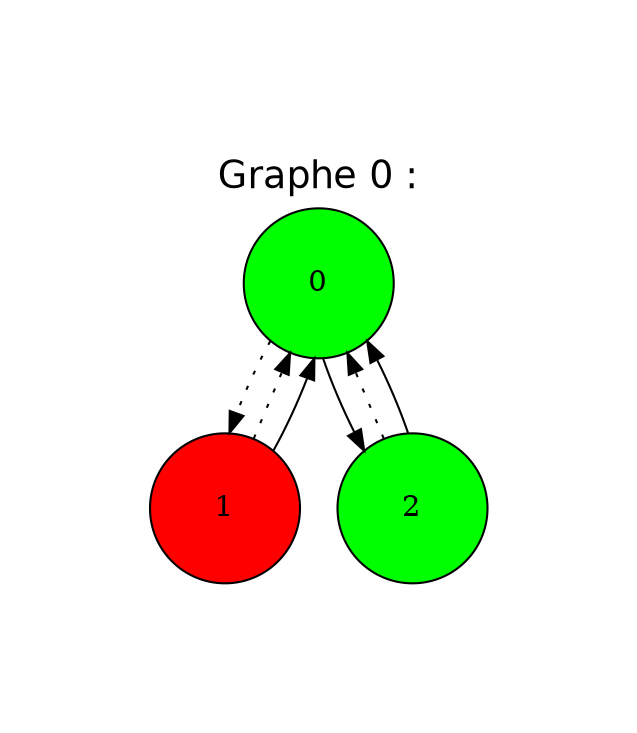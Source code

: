 digraph graph0 {
center=true;
pad=1;
graph [label="Graphe 0 :\n", labelloc=t; labeljust=center, fontname=Helvetica, fontsize=18];
node [color=black, shape="ellipse", style="filled", width=1, height=1, fillcolor=green] 0;
node [color=black, shape="ellipse", style="filled", width=1, height=1, fillcolor=red] 1;
node [color=black, shape="ellipse", style="filled", width=1, height=1, fillcolor=green] 2;
0 -> 1[style=dotted];
0 -> 2;
1 -> 0[style=dotted];
1 -> 0;
2 -> 0[style=dotted];
2 -> 0;
}
digraph graph1 {
center=true;
pad=1;
graph [label="Graphe 1 :\n", labelloc=t; labeljust=center, fontname=Helvetica, fontsize=18];
node [color=black, shape="ellipse", style="filled", width=1, height=1, fillcolor=red] 0;
node [color=black, shape="ellipse", style="filled", width=1, height=1, fillcolor=red] 1;
node [color=black, shape="ellipse", style="filled", width=1, height=1, fillcolor=green] 2;
1 -> 1;
0 -> 1[style=dotted];
0 -> 2;
1 -> 0[style=dotted];
2 -> 0[style=dotted];
2 -> 0;
}
digraph graph2 {
center=true;
pad=1;
graph [label="Graphe 2 :\n", labelloc=t; labeljust=center, fontname=Helvetica, fontsize=18];
node [color=black, shape="ellipse", style="filled", width=1, height=1, fillcolor=red] 0;
node [color=black, shape="ellipse", style="filled", width=1, height=1, fillcolor=green] 1;
node [color=black, shape="ellipse", style="filled", width=1, height=1, fillcolor=red] 2;
1 -> 1;
0 -> 1;
0 -> 2[style=dotted];
1 -> 0[style=dotted];
2 -> 0[style=dotted];
2 -> 0;
}
digraph graph3 {
center=true;
pad=1;
graph [label="Graphe 3 :\n", labelloc=t; labeljust=center, fontname=Helvetica, fontsize=18];
node [color=black, shape="ellipse", style="filled", width=1, height=1, fillcolor=red] 0;
node [color=black, shape="ellipse", style="filled", width=1, height=1, fillcolor=green] 1;
node [color=black, shape="ellipse", style="filled", width=1, height=1, fillcolor=green] 2;
0 -> 0[style=dotted];
0 -> 1;
1 -> 0[style=dotted];
1 -> 2;
2 -> 0[style=dotted];
2 -> 0;
}
digraph graph4 {
center=true;
pad=1;
graph [label="Graphe 4 :\n", labelloc=t; labeljust=center, fontname=Helvetica, fontsize=18];
node [color=black, shape="ellipse", style="filled", width=1, height=1, fillcolor=green] 0;
node [color=black, shape="ellipse", style="filled", width=1, height=1, fillcolor=red] 1;
node [color=black, shape="ellipse", style="filled", width=1, height=1, fillcolor=green] 2;
0 -> 1[style=dotted];
0 -> 2;
1 -> 0[style=dotted];
1 -> 2;
2 -> 0[style=dotted];
2 -> 0;
}
digraph graph5 {
center=true;
pad=1;
graph [label="Graphe 5 :\n", labelloc=t; labeljust=center, fontname=Helvetica, fontsize=18];
node [color=black, shape="ellipse", style="filled", width=1, height=1, fillcolor=green] 0;
node [color=black, shape="ellipse", style="filled", width=1, height=1, fillcolor=red] 1;
node [color=black, shape="ellipse", style="filled", width=1, height=1, fillcolor=green] 2;
0 -> 0;
0 -> 1[style=dotted];
1 -> 0[style=dotted];
1 -> 2;
2 -> 0[style=dotted];
2 -> 0;
}
digraph graph6 {
center=true;
pad=1;
graph [label="Graphe 6 :\n", labelloc=t; labeljust=center, fontname=Helvetica, fontsize=18];
node [color=black, shape="ellipse", style="filled", width=1, height=1, fillcolor=red] 0;
node [color=black, shape="ellipse", style="filled", width=1, height=1, fillcolor=red] 1;
node [color=black, shape="ellipse", style="filled", width=1, height=1, fillcolor=green] 2;
0 -> 1[style=dotted];
0 -> 1;
1 -> 0[style=dotted];
1 -> 2;
2 -> 0[style=dotted];
2 -> 0;
}
digraph graph7 {
center=true;
pad=1;
graph [label="Graphe 7 :\n", labelloc=t; labeljust=center, fontname=Helvetica, fontsize=18];
node [color=black, shape="ellipse", style="filled", width=1, height=1, fillcolor=red] 0;
node [color=black, shape="ellipse", style="filled", width=1, height=1, fillcolor=green] 1;
node [color=black, shape="ellipse", style="filled", width=1, height=1, fillcolor=red] 2;
0 -> 1;
0 -> 2[style=dotted];
1 -> 0[style=dotted];
1 -> 2;
2 -> 0[style=dotted];
2 -> 0;
}
digraph graph8 {
center=true;
pad=1;
graph [label="Graphe 8 :\n", labelloc=t; labeljust=center, fontname=Helvetica, fontsize=18];
node [color=black, shape="ellipse", style="filled", width=1, height=1, fillcolor=green] 0;
node [color=black, shape="ellipse", style="filled", width=1, height=1, fillcolor=red] 1;
node [color=black, shape="ellipse", style="filled", width=1, height=1, fillcolor=green] 2;
1 -> 1[style=dotted];
0 -> 1[style=dotted];
0 -> 2;
1 -> 0;
2 -> 0[style=dotted];
2 -> 0;
}
digraph graph9 {
center=true;
pad=1;
graph [label="Graphe 9 :\n", labelloc=t; labeljust=center, fontname=Helvetica, fontsize=18];
node [color=black, shape="ellipse", style="filled", width=1, height=1, fillcolor=green] 0;
node [color=black, shape="ellipse", style="filled", width=1, height=1, fillcolor=green] 1;
node [color=black, shape="ellipse", style="filled", width=1, height=1, fillcolor=red] 2;
1 -> 1[style=dotted];
0 -> 1;
0 -> 2[style=dotted];
1 -> 0;
2 -> 0[style=dotted];
2 -> 0;
}
digraph graph10 {
center=true;
pad=1;
graph [label="Graphe 10 :\n", labelloc=t; labeljust=center, fontname=Helvetica, fontsize=18];
node [color=black, shape="ellipse", style="filled", width=1, height=1, fillcolor=red] 0;
node [color=black, shape="ellipse", style="filled", width=1, height=1, fillcolor=red] 1;
node [color=black, shape="ellipse", style="filled", width=1, height=1, fillcolor=green] 2;
0 -> 0[style=dotted];
1 -> 1[style=dotted];
0 -> 1;
1 -> 2;
2 -> 0[style=dotted];
2 -> 0;
}
digraph graph11 {
center=true;
pad=1;
graph [label="Graphe 11 :\n", labelloc=t; labeljust=center, fontname=Helvetica, fontsize=18];
node [color=black, shape="ellipse", style="filled", width=1, height=1, fillcolor=green] 0;
node [color=black, shape="ellipse", style="filled", width=1, height=1, fillcolor=red] 1;
node [color=black, shape="ellipse", style="filled", width=1, height=1, fillcolor=green] 2;
1 -> 1[style=dotted];
0 -> 1[style=dotted];
0 -> 2;
1 -> 2;
2 -> 0[style=dotted];
2 -> 0;
}
digraph graph12 {
center=true;
pad=1;
graph [label="Graphe 12 :\n", labelloc=t; labeljust=center, fontname=Helvetica, fontsize=18];
node [color=black, shape="ellipse", style="filled", width=1, height=1, fillcolor=green] 0;
node [color=black, shape="ellipse", style="filled", width=1, height=1, fillcolor=red] 1;
node [color=black, shape="ellipse", style="filled", width=1, height=1, fillcolor=green] 2;
0 -> 0;
1 -> 1[style=dotted];
0 -> 1[style=dotted];
1 -> 2;
2 -> 0[style=dotted];
2 -> 0;
}
digraph graph13 {
center=true;
pad=1;
graph [label="Graphe 13 :\n", labelloc=t; labeljust=center, fontname=Helvetica, fontsize=18];
node [color=black, shape="ellipse", style="filled", width=1, height=1, fillcolor=green] 0;
node [color=black, shape="ellipse", style="filled", width=1, height=1, fillcolor=red] 1;
node [color=black, shape="ellipse", style="filled", width=1, height=1, fillcolor=green] 2;
1 -> 1[style=dotted];
0 -> 1[style=dotted];
0 -> 1;
1 -> 2;
2 -> 0[style=dotted];
2 -> 0;
}
digraph graph14 {
center=true;
pad=1;
graph [label="Graphe 14 :\n", labelloc=t; labeljust=center, fontname=Helvetica, fontsize=18];
node [color=black, shape="ellipse", style="filled", width=1, height=1, fillcolor=green] 0;
node [color=black, shape="ellipse", style="filled", width=1, height=1, fillcolor=green] 1;
node [color=black, shape="ellipse", style="filled", width=1, height=1, fillcolor=green] 2;
1 -> 1[style=dotted];
0 -> 1;
0 -> 2[style=dotted];
1 -> 2;
2 -> 0[style=dotted];
2 -> 0;
}
digraph graph15 {
center=true;
pad=1;
graph [label="Graphe 15 :\n", labelloc=t; labeljust=center, fontname=Helvetica, fontsize=18];
node [color=black, shape="ellipse", style="filled", width=1, height=1, fillcolor=red] 0;
node [color=black, shape="ellipse", style="filled", width=1, height=1, fillcolor=green] 1;
node [color=black, shape="ellipse", style="filled", width=1, height=1, fillcolor=green] 2;
0 -> 0[style=dotted];
0 -> 1;
1 -> 0;
1 -> 2[style=dotted];
2 -> 0[style=dotted];
2 -> 0;
}
digraph graph16 {
center=true;
pad=1;
graph [label="Graphe 16 :\n", labelloc=t; labeljust=center, fontname=Helvetica, fontsize=18];
node [color=black, shape="ellipse", style="filled", width=1, height=1, fillcolor=green] 0;
node [color=black, shape="ellipse", style="filled", width=1, height=1, fillcolor=red] 1;
node [color=black, shape="ellipse", style="filled", width=1, height=1, fillcolor=green] 2;
0 -> 1[style=dotted];
0 -> 2;
1 -> 0;
1 -> 2[style=dotted];
2 -> 0[style=dotted];
2 -> 0;
}
digraph graph17 {
center=true;
pad=1;
graph [label="Graphe 17 :\n", labelloc=t; labeljust=center, fontname=Helvetica, fontsize=18];
node [color=black, shape="ellipse", style="filled", width=1, height=1, fillcolor=green] 0;
node [color=black, shape="ellipse", style="filled", width=1, height=1, fillcolor=red] 1;
node [color=black, shape="ellipse", style="filled", width=1, height=1, fillcolor=red] 2;
0 -> 0;
0 -> 1[style=dotted];
1 -> 0;
1 -> 2[style=dotted];
2 -> 0[style=dotted];
2 -> 0;
}
digraph graph18 {
center=true;
pad=1;
graph [label="Graphe 18 :\n", labelloc=t; labeljust=center, fontname=Helvetica, fontsize=18];
node [color=black, shape="ellipse", style="filled", width=1, height=1, fillcolor=green] 0;
node [color=black, shape="ellipse", style="filled", width=1, height=1, fillcolor=green] 1;
node [color=black, shape="ellipse", style="filled", width=1, height=1, fillcolor=red] 2;
0 -> 1[style=dotted];
0 -> 1;
1 -> 0;
1 -> 2[style=dotted];
2 -> 0[style=dotted];
2 -> 0;
}
digraph graph19 {
center=true;
pad=1;
graph [label="Graphe 19 :\n", labelloc=t; labeljust=center, fontname=Helvetica, fontsize=18];
node [color=black, shape="ellipse", style="filled", width=1, height=1, fillcolor=green] 0;
node [color=black, shape="ellipse", style="filled", width=1, height=1, fillcolor=green] 1;
node [color=black, shape="ellipse", style="filled", width=1, height=1, fillcolor=red] 2;
0 -> 1;
0 -> 2[style=dotted];
1 -> 0;
1 -> 2[style=dotted];
2 -> 0[style=dotted];
2 -> 0;
}
digraph graph20 {
center=true;
pad=1;
graph [label="Graphe 20 :\n", labelloc=t; labeljust=center, fontname=Helvetica, fontsize=18];
node [color=black, shape="ellipse", style="filled", width=1, height=1, fillcolor=red] 0;
node [color=black, shape="ellipse", style="filled", width=1, height=1, fillcolor=green] 1;
node [color=black, shape="ellipse", style="filled", width=1, height=1, fillcolor=green] 2;
0 -> 0[style=dotted];
1 -> 1;
0 -> 1;
1 -> 2[style=dotted];
2 -> 0[style=dotted];
2 -> 0;
}
digraph graph21 {
center=true;
pad=1;
graph [label="Graphe 21 :\n", labelloc=t; labeljust=center, fontname=Helvetica, fontsize=18];
node [color=black, shape="ellipse", style="filled", width=1, height=1, fillcolor=green] 0;
node [color=black, shape="ellipse", style="filled", width=1, height=1, fillcolor=green] 1;
node [color=black, shape="ellipse", style="filled", width=1, height=1, fillcolor=green] 2;
1 -> 1;
0 -> 1[style=dotted];
0 -> 2;
1 -> 2[style=dotted];
2 -> 0[style=dotted];
2 -> 0;
}
digraph graph22 {
center=true;
pad=1;
graph [label="Graphe 22 :\n", labelloc=t; labeljust=center, fontname=Helvetica, fontsize=18];
node [color=black, shape="ellipse", style="filled", width=1, height=1, fillcolor=green] 0;
node [color=black, shape="ellipse", style="filled", width=1, height=1, fillcolor=green] 1;
node [color=black, shape="ellipse", style="filled", width=1, height=1, fillcolor=red] 2;
0 -> 0;
1 -> 1;
0 -> 1[style=dotted];
1 -> 2[style=dotted];
2 -> 0[style=dotted];
2 -> 0;
}
digraph graph23 {
center=true;
pad=1;
graph [label="Graphe 23 :\n", labelloc=t; labeljust=center, fontname=Helvetica, fontsize=18];
node [color=black, shape="ellipse", style="filled", width=1, height=1, fillcolor=red] 0;
node [color=black, shape="ellipse", style="filled", width=1, height=1, fillcolor=green] 1;
node [color=black, shape="ellipse", style="filled", width=1, height=1, fillcolor=red] 2;
1 -> 1;
0 -> 1[style=dotted];
0 -> 1;
1 -> 2[style=dotted];
2 -> 0[style=dotted];
2 -> 0;
}
digraph graph24 {
center=true;
pad=1;
graph [label="Graphe 24 :\n", labelloc=t; labeljust=center, fontname=Helvetica, fontsize=18];
node [color=black, shape="ellipse", style="filled", width=1, height=1, fillcolor=red] 0;
node [color=black, shape="ellipse", style="filled", width=1, height=1, fillcolor=green] 1;
node [color=black, shape="ellipse", style="filled", width=1, height=1, fillcolor=red] 2;
1 -> 1;
0 -> 1;
0 -> 2[style=dotted];
1 -> 2[style=dotted];
2 -> 0[style=dotted];
2 -> 0;
}
digraph graph25 {
center=true;
pad=1;
graph [label="Graphe 25 :\n", labelloc=t; labeljust=center, fontname=Helvetica, fontsize=18];
node [color=black, shape="ellipse", style="filled", width=1, height=1, fillcolor=green] 0;
node [color=black, shape="ellipse", style="filled", width=1, height=1, fillcolor=green] 1;
node [color=black, shape="ellipse", style="filled", width=1, height=1, fillcolor=green] 2;
0 -> 1[style=dotted];
0 -> 1;
1 -> 2[style=dotted];
1 -> 2;
2 -> 0[style=dotted];
2 -> 0;
}
digraph graph26 {
center=true;
pad=1;
graph [label="Graphe 26 :\n", labelloc=t; labeljust=center, fontname=Helvetica, fontsize=18];
node [color=black, shape="ellipse", style="filled", width=1, height=1, fillcolor=red] 0;
node [color=black, shape="ellipse", style="filled", width=1, height=1, fillcolor=green] 1;
node [color=black, shape="ellipse", style="filled", width=1, height=1, fillcolor=green] 2;
0 -> 0[style=dotted];
1 -> 1;
0 -> 2;
1 -> 0[style=dotted];
2 -> 0[style=dotted];
2 -> 1;
}
digraph graph27 {
center=true;
pad=1;
graph [label="Graphe 27 :\n", labelloc=t; labeljust=center, fontname=Helvetica, fontsize=18];
node [color=black, shape="ellipse", style="filled", width=1, height=1, fillcolor=red] 0;
node [color=black, shape="ellipse", style="filled", width=1, height=1, fillcolor=green] 1;
node [color=black, shape="ellipse", style="filled", width=1, height=1, fillcolor=green] 2;
1 -> 1;
0 -> 1[style=dotted];
0 -> 2;
1 -> 0[style=dotted];
2 -> 0[style=dotted];
2 -> 1;
}
digraph graph28 {
center=true;
pad=1;
graph [label="Graphe 28 :\n", labelloc=t; labeljust=center, fontname=Helvetica, fontsize=18];
node [color=black, shape="ellipse", style="filled", width=1, height=1, fillcolor=green] 0;
node [color=black, shape="ellipse", style="filled", width=1, height=1, fillcolor=green] 1;
node [color=black, shape="ellipse", style="filled", width=1, height=1, fillcolor=red] 2;
0 -> 0;
1 -> 1;
0 -> 2[style=dotted];
1 -> 0[style=dotted];
2 -> 0[style=dotted];
2 -> 1;
}
digraph graph29 {
center=true;
pad=1;
graph [label="Graphe 29 :\n", labelloc=t; labeljust=center, fontname=Helvetica, fontsize=18];
node [color=black, shape="ellipse", style="filled", width=1, height=1, fillcolor=red] 0;
node [color=black, shape="ellipse", style="filled", width=1, height=1, fillcolor=green] 1;
node [color=black, shape="ellipse", style="filled", width=1, height=1, fillcolor=red] 2;
1 -> 1;
0 -> 1;
0 -> 2[style=dotted];
1 -> 0[style=dotted];
2 -> 0[style=dotted];
2 -> 1;
}
digraph graph30 {
center=true;
pad=1;
graph [label="Graphe 30 :\n", labelloc=t; labeljust=center, fontname=Helvetica, fontsize=18];
node [color=black, shape="ellipse", style="filled", width=1, height=1, fillcolor=red] 0;
node [color=black, shape="ellipse", style="filled", width=1, height=1, fillcolor=green] 1;
node [color=black, shape="ellipse", style="filled", width=1, height=1, fillcolor=green] 2;
0 -> 0[style=dotted];
0 -> 2;
1 -> 0[style=dotted];
1 -> 2;
2 -> 0[style=dotted];
2 -> 1;
}
digraph graph31 {
center=true;
pad=1;
graph [label="Graphe 31 :\n", labelloc=t; labeljust=center, fontname=Helvetica, fontsize=18];
node [color=black, shape="ellipse", style="filled", width=1, height=1, fillcolor=red] 0;
node [color=black, shape="ellipse", style="filled", width=1, height=1, fillcolor=green] 1;
node [color=black, shape="ellipse", style="filled", width=1, height=1, fillcolor=green] 2;
0 -> 1[style=dotted];
0 -> 2;
1 -> 0[style=dotted];
1 -> 2;
2 -> 0[style=dotted];
2 -> 1;
}
digraph graph32 {
center=true;
pad=1;
graph [label="Graphe 32 :\n", labelloc=t; labeljust=center, fontname=Helvetica, fontsize=18];
node [color=black, shape="ellipse", style="filled", width=1, height=1, fillcolor=green] 0;
node [color=black, shape="ellipse", style="filled", width=1, height=1, fillcolor=red] 1;
node [color=black, shape="ellipse", style="filled", width=1, height=1, fillcolor=green] 2;
0 -> 0;
0 -> 1[style=dotted];
1 -> 0[style=dotted];
1 -> 2;
2 -> 0[style=dotted];
2 -> 1;
}
digraph graph33 {
center=true;
pad=1;
graph [label="Graphe 33 :\n", labelloc=t; labeljust=center, fontname=Helvetica, fontsize=18];
node [color=black, shape="ellipse", style="filled", width=1, height=1, fillcolor=red] 0;
node [color=black, shape="ellipse", style="filled", width=1, height=1, fillcolor=green] 1;
node [color=black, shape="ellipse", style="filled", width=1, height=1, fillcolor=green] 2;
0 -> 0[style=dotted];
1 -> 1[style=dotted];
0 -> 2;
1 -> 0;
2 -> 0[style=dotted];
2 -> 1;
}
digraph graph34 {
center=true;
pad=1;
graph [label="Graphe 34 :\n", labelloc=t; labeljust=center, fontname=Helvetica, fontsize=18];
node [color=black, shape="ellipse", style="filled", width=1, height=1, fillcolor=green] 0;
node [color=black, shape="ellipse", style="filled", width=1, height=1, fillcolor=red] 1;
node [color=black, shape="ellipse", style="filled", width=1, height=1, fillcolor=green] 2;
1 -> 1[style=dotted];
0 -> 1[style=dotted];
0 -> 2;
1 -> 0;
2 -> 0[style=dotted];
2 -> 1;
}
digraph graph35 {
center=true;
pad=1;
graph [label="Graphe 35 :\n", labelloc=t; labeljust=center, fontname=Helvetica, fontsize=18];
node [color=black, shape="ellipse", style="filled", width=1, height=1, fillcolor=green] 0;
node [color=black, shape="ellipse", style="filled", width=1, height=1, fillcolor=red] 1;
node [color=black, shape="ellipse", style="filled", width=1, height=1, fillcolor=red] 2;
0 -> 0;
1 -> 1[style=dotted];
0 -> 2[style=dotted];
1 -> 0;
2 -> 0[style=dotted];
2 -> 1;
}
digraph graph36 {
center=true;
pad=1;
graph [label="Graphe 36 :\n", labelloc=t; labeljust=center, fontname=Helvetica, fontsize=18];
node [color=black, shape="ellipse", style="filled", width=1, height=1, fillcolor=green] 0;
node [color=black, shape="ellipse", style="filled", width=1, height=1, fillcolor=green] 1;
node [color=black, shape="ellipse", style="filled", width=1, height=1, fillcolor=red] 2;
1 -> 1[style=dotted];
0 -> 1;
0 -> 2[style=dotted];
1 -> 0;
2 -> 0[style=dotted];
2 -> 1;
}
digraph graph37 {
center=true;
pad=1;
graph [label="Graphe 37 :\n", labelloc=t; labeljust=center, fontname=Helvetica, fontsize=18];
node [color=black, shape="ellipse", style="filled", width=1, height=1, fillcolor=red] 0;
node [color=black, shape="ellipse", style="filled", width=1, height=1, fillcolor=green] 1;
node [color=black, shape="ellipse", style="filled", width=1, height=1, fillcolor=green] 2;
0 -> 0[style=dotted];
1 -> 1[style=dotted];
0 -> 2;
1 -> 2;
2 -> 0[style=dotted];
2 -> 1;
}
digraph graph38 {
center=true;
pad=1;
graph [label="Graphe 38 :\n", labelloc=t; labeljust=center, fontname=Helvetica, fontsize=18];
node [color=black, shape="ellipse", style="filled", width=1, height=1, fillcolor=red] 0;
node [color=black, shape="ellipse", style="filled", width=1, height=1, fillcolor=green] 1;
node [color=black, shape="ellipse", style="filled", width=1, height=1, fillcolor=green] 2;
0 -> 0[style=dotted];
1 -> 1[style=dotted];
0 -> 1;
1 -> 2;
2 -> 0[style=dotted];
2 -> 1;
}
digraph graph39 {
center=true;
pad=1;
graph [label="Graphe 39 :\n", labelloc=t; labeljust=center, fontname=Helvetica, fontsize=18];
node [color=black, shape="ellipse", style="filled", width=1, height=1, fillcolor=green] 0;
node [color=black, shape="ellipse", style="filled", width=1, height=1, fillcolor=red] 1;
node [color=black, shape="ellipse", style="filled", width=1, height=1, fillcolor=green] 2;
1 -> 1[style=dotted];
0 -> 1[style=dotted];
0 -> 2;
1 -> 2;
2 -> 0[style=dotted];
2 -> 1;
}
digraph graph40 {
center=true;
pad=1;
graph [label="Graphe 40 :\n", labelloc=t; labeljust=center, fontname=Helvetica, fontsize=18];
node [color=black, shape="ellipse", style="filled", width=1, height=1, fillcolor=green] 0;
node [color=black, shape="ellipse", style="filled", width=1, height=1, fillcolor=red] 1;
node [color=black, shape="ellipse", style="filled", width=1, height=1, fillcolor=green] 2;
0 -> 0;
1 -> 1[style=dotted];
0 -> 1[style=dotted];
1 -> 2;
2 -> 0[style=dotted];
2 -> 1;
}
digraph graph41 {
center=true;
pad=1;
graph [label="Graphe 41 :\n", labelloc=t; labeljust=center, fontname=Helvetica, fontsize=18];
node [color=black, shape="ellipse", style="filled", width=1, height=1, fillcolor=green] 0;
node [color=black, shape="ellipse", style="filled", width=1, height=1, fillcolor=green] 1;
node [color=black, shape="ellipse", style="filled", width=1, height=1, fillcolor=green] 2;
0 -> 0;
1 -> 1[style=dotted];
0 -> 2[style=dotted];
1 -> 2;
2 -> 0[style=dotted];
2 -> 1;
}
digraph graph42 {
center=true;
pad=1;
graph [label="Graphe 42 :\n", labelloc=t; labeljust=center, fontname=Helvetica, fontsize=18];
node [color=black, shape="ellipse", style="filled", width=1, height=1, fillcolor=green] 0;
node [color=black, shape="ellipse", style="filled", width=1, height=1, fillcolor=green] 1;
node [color=black, shape="ellipse", style="filled", width=1, height=1, fillcolor=green] 2;
0 -> 1[style=dotted];
0 -> 2;
1 -> 0;
1 -> 2[style=dotted];
2 -> 0[style=dotted];
2 -> 1;
}
digraph graph43 {
center=true;
pad=1;
graph [label="Graphe 43 :\n", labelloc=t; labeljust=center, fontname=Helvetica, fontsize=18];
node [color=black, shape="ellipse", style="filled", width=1, height=1, fillcolor=green] 0;
node [color=black, shape="ellipse", style="filled", width=1, height=1, fillcolor=red] 1;
node [color=black, shape="ellipse", style="filled", width=1, height=1, fillcolor=red] 2;
0 -> 0;
0 -> 1[style=dotted];
1 -> 0;
1 -> 2[style=dotted];
2 -> 0[style=dotted];
2 -> 1;
}
digraph graph44 {
center=true;
pad=1;
graph [label="Graphe 44 :\n", labelloc=t; labeljust=center, fontname=Helvetica, fontsize=18];
node [color=black, shape="ellipse", style="filled", width=1, height=1, fillcolor=red] 0;
node [color=black, shape="ellipse", style="filled", width=1, height=1, fillcolor=green] 1;
node [color=black, shape="ellipse", style="filled", width=1, height=1, fillcolor=green] 2;
0 -> 0[style=dotted];
1 -> 1;
0 -> 2;
1 -> 2[style=dotted];
2 -> 0[style=dotted];
2 -> 1;
}
digraph graph45 {
center=true;
pad=1;
graph [label="Graphe 45 :\n", labelloc=t; labeljust=center, fontname=Helvetica, fontsize=18];
node [color=black, shape="ellipse", style="filled", width=1, height=1, fillcolor=red] 0;
node [color=black, shape="ellipse", style="filled", width=1, height=1, fillcolor=green] 1;
node [color=black, shape="ellipse", style="filled", width=1, height=1, fillcolor=green] 2;
0 -> 0[style=dotted];
1 -> 1;
0 -> 1;
1 -> 2[style=dotted];
2 -> 0[style=dotted];
2 -> 1;
}
digraph graph46 {
center=true;
pad=1;
graph [label="Graphe 46 :\n", labelloc=t; labeljust=center, fontname=Helvetica, fontsize=18];
node [color=black, shape="ellipse", style="filled", width=1, height=1, fillcolor=red] 0;
node [color=black, shape="ellipse", style="filled", width=1, height=1, fillcolor=green] 1;
node [color=black, shape="ellipse", style="filled", width=1, height=1, fillcolor=red] 2;
0 -> 0;
1 -> 1;
0 -> 1[style=dotted];
1 -> 2[style=dotted];
2 -> 0[style=dotted];
2 -> 1;
}
digraph graph47 {
center=true;
pad=1;
graph [label="Graphe 47 :\n", labelloc=t; labeljust=center, fontname=Helvetica, fontsize=18];
node [color=black, shape="ellipse", style="filled", width=1, height=1, fillcolor=red] 0;
node [color=black, shape="ellipse", style="filled", width=1, height=1, fillcolor=green] 1;
node [color=black, shape="ellipse", style="filled", width=1, height=1, fillcolor=red] 2;
0 -> 0;
1 -> 1;
0 -> 2[style=dotted];
1 -> 2[style=dotted];
2 -> 0[style=dotted];
2 -> 1;
}
digraph graph48 {
center=true;
pad=1;
graph [label="Graphe 48 :\n", labelloc=t; labeljust=center, fontname=Helvetica, fontsize=18];
node [color=black, shape="ellipse", style="filled", width=1, height=1, fillcolor=red] 0;
node [color=black, shape="ellipse", style="filled", width=1, height=1, fillcolor=red] 1;
node [color=black, shape="ellipse", style="filled", width=1, height=1, fillcolor=green] 2;
0 -> 0[style=dotted];
1 -> 1[style=dotted];
2 -> 2;
0 -> 1;
1 -> 2;
2 -> 0[style=dotted];
}
digraph graph49 {
center=true;
pad=1;
graph [label="Graphe 49 :\n", labelloc=t; labeljust=center, fontname=Helvetica, fontsize=18];
node [color=black, shape="ellipse", style="filled", width=1, height=1, fillcolor=green] 0;
node [color=black, shape="ellipse", style="filled", width=1, height=1, fillcolor=red] 1;
node [color=black, shape="ellipse", style="filled", width=1, height=1, fillcolor=green] 2;
0 -> 0;
1 -> 1[style=dotted];
2 -> 2;
0 -> 1[style=dotted];
1 -> 2;
2 -> 0[style=dotted];
}
digraph graph50 {
center=true;
pad=1;
graph [label="Graphe 50 :\n", labelloc=t; labeljust=center, fontname=Helvetica, fontsize=18];
node [color=black, shape="ellipse", style="filled", width=1, height=1, fillcolor=green] 0;
node [color=black, shape="ellipse", style="filled", width=1, height=1, fillcolor=green] 1;
node [color=black, shape="ellipse", style="filled", width=1, height=1, fillcolor=green] 2;
0 -> 0;
1 -> 1;
2 -> 2;
0 -> 1[style=dotted];
1 -> 2[style=dotted];
2 -> 0[style=dotted];
}
digraph graph51 {
center=true;
pad=1;
graph [label="Graphe 51 :\n", labelloc=t; labeljust=center, fontname=Helvetica, fontsize=18];
node [color=black, shape="ellipse", style="filled", width=1, height=1, fillcolor=green] 0;
node [color=black, shape="ellipse", style="filled", width=1, height=1, fillcolor=green] 1;
node [color=black, shape="ellipse", style="filled", width=1, height=1, fillcolor=green] 2;
0 -> 0[style=dotted];
1 -> 1[style=dotted];
2 -> 2[style=dotted];
0 -> 1;
1 -> 2;
2 -> 0;
}
